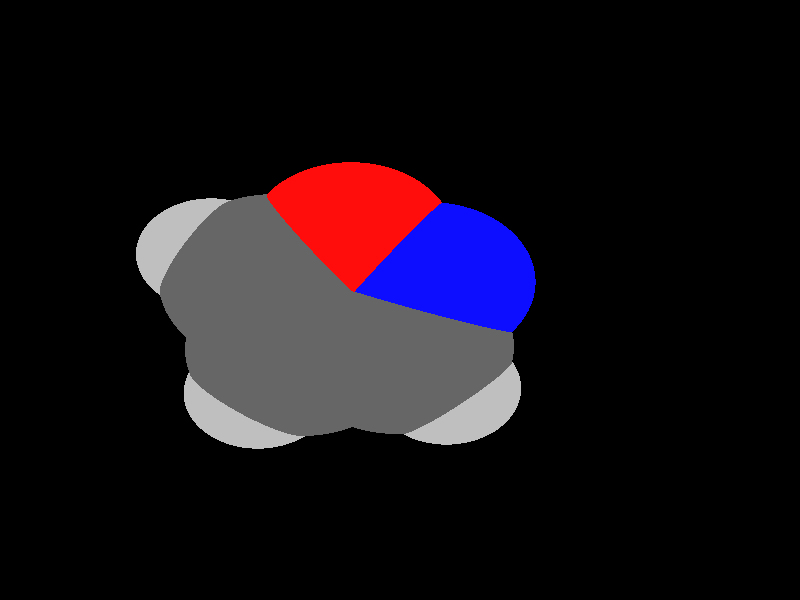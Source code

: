 global_settings {
	ambient_light rgb <0.200000002980232, 0.200000002980232, 0.200000002980232>
	max_trace_level 15
}

background { color rgb <0,0,0> }

camera {
	perspective
	location <7.82153298969289, -12.0879254575184, -7.1095773818893>
	angle 40
	up <-0.471372752967913, -0.640340633439039, 0.606441753943725>
	right <0.758939040194979, 0.0557492625729709, 0.648770801585964> * 1
	direction <-0.449242986620131, 0.766065201460986, 0.459700822365116> }

light_source {
	<18.3838938985859, -29.6017792748568, 12.2441912487987>
	color rgb <1, 1, 1>
	fade_distance 50.6141272364715
	fade_power 0
	spotlight
	area_light <20, 0, 0>, <0, 0, 20>, 20, 20
	circular
	orient
	point_at <-18.3838938985859, 29.6017792748568, -12.2441912487987>
}

light_source {
	<-29.400067539121, -2.77884834022484, 3.42513347375156>
	color rgb <0.300000011920929, 0.300000011920929, 0.300000011920929> shadowless
	fade_distance 50.6141272364715
	fade_power 0
	parallel
	point_at <29.400067539121, 2.77884834022484, -3.42513347375156>
}

#default {
	finish {ambient 0.5 diffuse 1 specular 0.2 roughness .01 metallic 1}
}

union {
cylinder {
	<-0.491453990131435, -0.530810652567251, 0.52956647672858>, 	<0.117267608977223, -0.252147268988622, 0.648589010729903>, 0.075
	pigment { rgbt <1, 0.0500000007450581, 0.0500000007450581, 0> }
}
cylinder {
	<0.117267608977223, -0.252147268988622, 0.648589010729903>, 	<0.750160039151207, 0.037581149210816, 0.77233763555259>, 0.075
	pigment { rgbt <0.0500000007450581, 0.0500000007450581, 1, 0> }
}
cylinder {
	<-0.491453990131435, -0.530810652567251, 0.52956647672858>, 	<-0.731534254745644, -0.292402057540645, -0.0271261073319818>, 0.075
	pigment { rgbt <1, 0.0500000007450581, 0.0500000007450581, 0> }
}
cylinder {
	<-0.731534254745644, -0.292402057540645, -0.0271261073319818>, 	<-0.991515331937702, -0.0342312185236924, -0.629964236911124>, 0.075
	pigment { rgbt <0.400000005960464, 0.400000005960464, 0.400000005960464, 0> }
}
cylinder {
	<0.650688257708658, 0.00879742171596669, 0.728370469074091>, 	<0.755513060455807, 0.414181835860341, 0.225823087795407>, 0.075
	pigment { rgbt <0.0500000007450581, 0.0500000007450581, 1, 0> }
}
cylinder {
	<0.849631820593755, 0.0663648767056653, 0.816304802031088>, 	<0.954456623340904, 0.47174929085004, 0.313757420752405>, 0.075
	pigment { rgbt <0.0500000007450581, 0.0500000007450581, 1, 0> }
}
cylinder {
	<0.755513060455807, 0.414181835860341, 0.225823087795407>, 	<0.864664670148915, 0.836299122883423, -0.297467719113519>, 0.075
	pigment { rgbt <0.400000005960464, 0.400000005960464, 0.400000005960464, 0> }
}
cylinder {
	<0.954456623340904, 0.47174929085004, 0.313757420752405>, 	<1.06360823303401, 0.893866577873122, -0.209533386156521>, 0.075
	pigment { rgbt <0.400000005960464, 0.400000005960464, 0.400000005960464, 0> }
}
cylinder {
	<0.964136451591464, 0.865082850378273, -0.25350055263502>, 	<0.430549390524313, 0.862180430167832, -0.711066161385433>, 0.075
	pigment { rgbt <0.400000005960464, 0.400000005960464, 0.400000005960464, 0> }
}
cylinder {
	<0.430549390524313, 0.862180430167832, -0.711066161385433>, 	<-0.103037670542837, 0.859278009957392, -1.16863177013585>, 0.075
	pigment { rgbt <0.400000005960464, 0.400000005960464, 0.400000005960464, 0> }
}
cylinder {
	<-0.0330410458937404, 0.841703608998891, -1.08233076800561>, 	<-0.477279876591173, 0.394948994758349, -0.812997001393247>, 0.075
	pigment { rgbt <0.400000005960464, 0.400000005960464, 0.400000005960464, 0> }
}
cylinder {
	<-0.173034295191934, 0.876852410915892, -1.25493277226608>, 	<-0.617273125889366, 0.43009779667535, -0.985599005653723>, 0.075
	pigment { rgbt <0.400000005960464, 0.400000005960464, 0.400000005960464, 0> }
}
cylinder {
	<-0.477279876591173, 0.394948994758349, -0.812997001393247>, 	<-0.921518707288606, -0.0518056194821927, -0.543663234780886>, 0.075
	pigment { rgbt <0.400000005960464, 0.400000005960464, 0.400000005960464, 0> }
}
cylinder {
	<-0.617273125889366, 0.43009779667535, -0.985599005653723>, 	<-1.0615119565868, -0.0166568175651921, -0.716265239041362>, 0.075
	pigment { rgbt <0.400000005960464, 0.400000005960464, 0.400000005960464, 0> }
}
cylinder {
	<-0.103037670542837, 0.859278009957392, -1.16863177013585>, 	<-0.168431825459421, 1.20353292480735, -1.7290399824744>, 0.075
	pigment { rgbt <0.400000005960464, 0.400000005960464, 0.400000005960464, 0> }
}
cylinder {
	<-0.168431825459421, 1.20353292480735, -1.7290399824744>, 	<-0.209783381089552, 1.42122021322819, -2.08341036003582>, 0.075
	pigment { rgbt <0.75, 0.75, 0.75, 0> }
}
cylinder {
	<-0.991515331937702, -0.0342312185236924, -0.629964236911124>, 	<-1.58564155047133, -0.264543428174244, -0.807115138819668>, 0.075
	pigment { rgbt <0.400000005960464, 0.400000005960464, 0.400000005960464, 0> }
}
cylinder {
	<-1.58564155047133, -0.264543428174244, -0.807115138819668>, 	<-1.96147488148891, -0.410234700881621, -0.919177544887828>, 0.075
	pigment { rgbt <0.75, 0.75, 0.75, 0> }
}
cylinder {
	<0.964136451591464, 0.865082850378273, -0.25350055263502>, 	<1.52791318719457, 1.21145710239996, -0.272470206209717>, 0.075
	pigment { rgbt <0.400000005960464, 0.400000005960464, 0.400000005960464, 0> }
}
cylinder {
	<1.52791318719457, 1.21145710239996, -0.272470206209717>, 	<1.88472937932509, 1.43067853147547, -0.28447616375835>, 0.075
	pigment { rgbt <0.75, 0.75, 0.75, 0> }
}
sphere {
	<-0.491453990131435, -0.530810652567251, 0.52956647672858>, 0.3564
	pigment { rgbt <1, 0.0500000007450581, 0.0500000007450581,0> }
}
sphere {
	<0.750160039151207, 0.037581149210816, 0.77233763555259>, 0.3834
	pigment { rgbt <0.0500000007450581, 0.0500000007450581, 1,0> }
}
sphere {
	<0.964136451591464, 0.865082850378273, -0.25350055263502>, 0.4104
	pigment { rgbt <0.400000005960464, 0.400000005960464, 0.400000005960464,0> }
}
sphere {
	<-0.103037670542837, 0.859278009957392, -1.16863177013585>, 0.4104
	pigment { rgbt <0.400000005960464, 0.400000005960464, 0.400000005960464,0> }
}
sphere {
	<-0.991515331937702, -0.0342312185236924, -0.629964236911124>, 0.4104
	pigment { rgbt <0.400000005960464, 0.400000005960464, 0.400000005960464,0> }
}
sphere {
	<-0.209783381089552, 1.42122021322819, -2.08341036003582>, 0.1674
	pigment { rgbt <0.75, 0.75, 0.75,0> }
}
sphere {
	<-1.96147488148891, -0.410234700881621, -0.919177544887828>, 0.1674
	pigment { rgbt <0.75, 0.75, 0.75,0> }
}
sphere {
	<1.88472937932509, 1.43067853147547, -0.28447616375835>, 0.1674
	pigment { rgbt <0.75, 0.75, 0.75,0> }
}
}
merge {
}
union {
}
merge {
sphere {
	<-0.491453990131435, -0.530810652567251, 0.52956647672858>, 1.519848
	pigment { rgbt <0, 0, 0,0> }
}
sphere {
	<0.750160039151207, 0.037581149210816, 0.77233763555259>, 1.549845
	pigment { rgbt <0, 0, 0,0> }
}
sphere {
	<0.964136451591464, 0.865082850378273, -0.25350055263502>, 1.69983
	pigment { rgbt <0, 0, 0,0> }
}
sphere {
	<-0.103037670542837, 0.859278009957392, -1.16863177013585>, 1.69983
	pigment { rgbt <0, 0, 0,0> }
}
sphere {
	<-0.991515331937702, -0.0342312185236924, -0.629964236911124>, 1.69983
	pigment { rgbt <0, 0, 0,0> }
}
sphere {
	<-0.209783381089552, 1.42122021322819, -2.08341036003582>, 1.09989
	pigment { rgbt <0, 0, 0,0> }
}
sphere {
	<-1.96147488148891, -0.410234700881621, -0.919177544887828>, 1.09989
	pigment { rgbt <0, 0, 0,0> }
}
sphere {
	<1.88472937932509, 1.43067853147547, -0.28447616375835>, 1.09989
	pigment { rgbt <0, 0, 0,0> }
}
sphere {
	<-0.491453990131435, -0.530810652567251, 0.52956647672858>, 1.52
	pigment { rgbt <1, 0.0500000007450581, 0.0500000007450581,0.350000023841858> }
}
sphere {
	<0.750160039151207, 0.037581149210816, 0.77233763555259>, 1.55
	pigment { rgbt <0.0500000007450581, 0.0500000007450581, 1,0.350000023841858> }
}
sphere {
	<0.964136451591464, 0.865082850378273, -0.25350055263502>, 1.7
	pigment { rgbt <0.400000005960464, 0.400000005960464, 0.400000005960464,0.350000023841858> }
}
sphere {
	<-0.103037670542837, 0.859278009957392, -1.16863177013585>, 1.7
	pigment { rgbt <0.400000005960464, 0.400000005960464, 0.400000005960464,0.350000023841858> }
}
sphere {
	<-0.991515331937702, -0.0342312185236924, -0.629964236911124>, 1.7
	pigment { rgbt <0.400000005960464, 0.400000005960464, 0.400000005960464,0.350000023841858> }
}
sphere {
	<-0.209783381089552, 1.42122021322819, -2.08341036003582>, 1.1
	pigment { rgbt <0.75, 0.75, 0.75,0.350000023841858> }
}
sphere {
	<-1.96147488148891, -0.410234700881621, -0.919177544887828>, 1.1
	pigment { rgbt <0.75, 0.75, 0.75,0.350000023841858> }
}
sphere {
	<1.88472937932509, 1.43067853147547, -0.28447616375835>, 1.1
	pigment { rgbt <0.75, 0.75, 0.75,0.350000023841858> }
}
}
